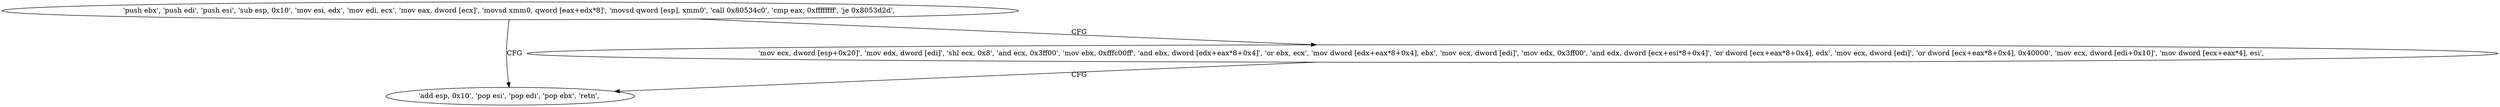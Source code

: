 digraph "func" {
"134560976" [label = "'push ebx', 'push edi', 'push esi', 'sub esp, 0x10', 'mov esi, edx', 'mov edi, ecx', 'mov eax, dword [ecx]', 'movsd xmm0, qword [eax+edx*8]', 'movsd qword [esp], xmm0', 'call 0x80534c0', 'cmp eax, 0xffffffff', 'je 0x8053d2d', " ]
"134561069" [label = "'add esp, 0x10', 'pop esi', 'pop edi', 'pop ebx', 'retn', " ]
"134561008" [label = "'mov ecx, dword [esp+0x20]', 'mov edx, dword [edi]', 'shl ecx, 0x8', 'and ecx, 0x3ff00', 'mov ebx, 0xfffc00ff', 'and ebx, dword [edx+eax*8+0x4]', 'or ebx, ecx', 'mov dword [edx+eax*8+0x4], ebx', 'mov ecx, dword [edi]', 'mov edx, 0x3ff00', 'and edx, dword [ecx+esi*8+0x4]', 'or dword [ecx+eax*8+0x4], edx', 'mov ecx, dword [edi]', 'or dword [ecx+eax*8+0x4], 0x40000', 'mov ecx, dword [edi+0x10]', 'mov dword [ecx+eax*4], esi', " ]
"134560976" -> "134561069" [ label = "CFG" ]
"134560976" -> "134561008" [ label = "CFG" ]
"134561008" -> "134561069" [ label = "CFG" ]
}
